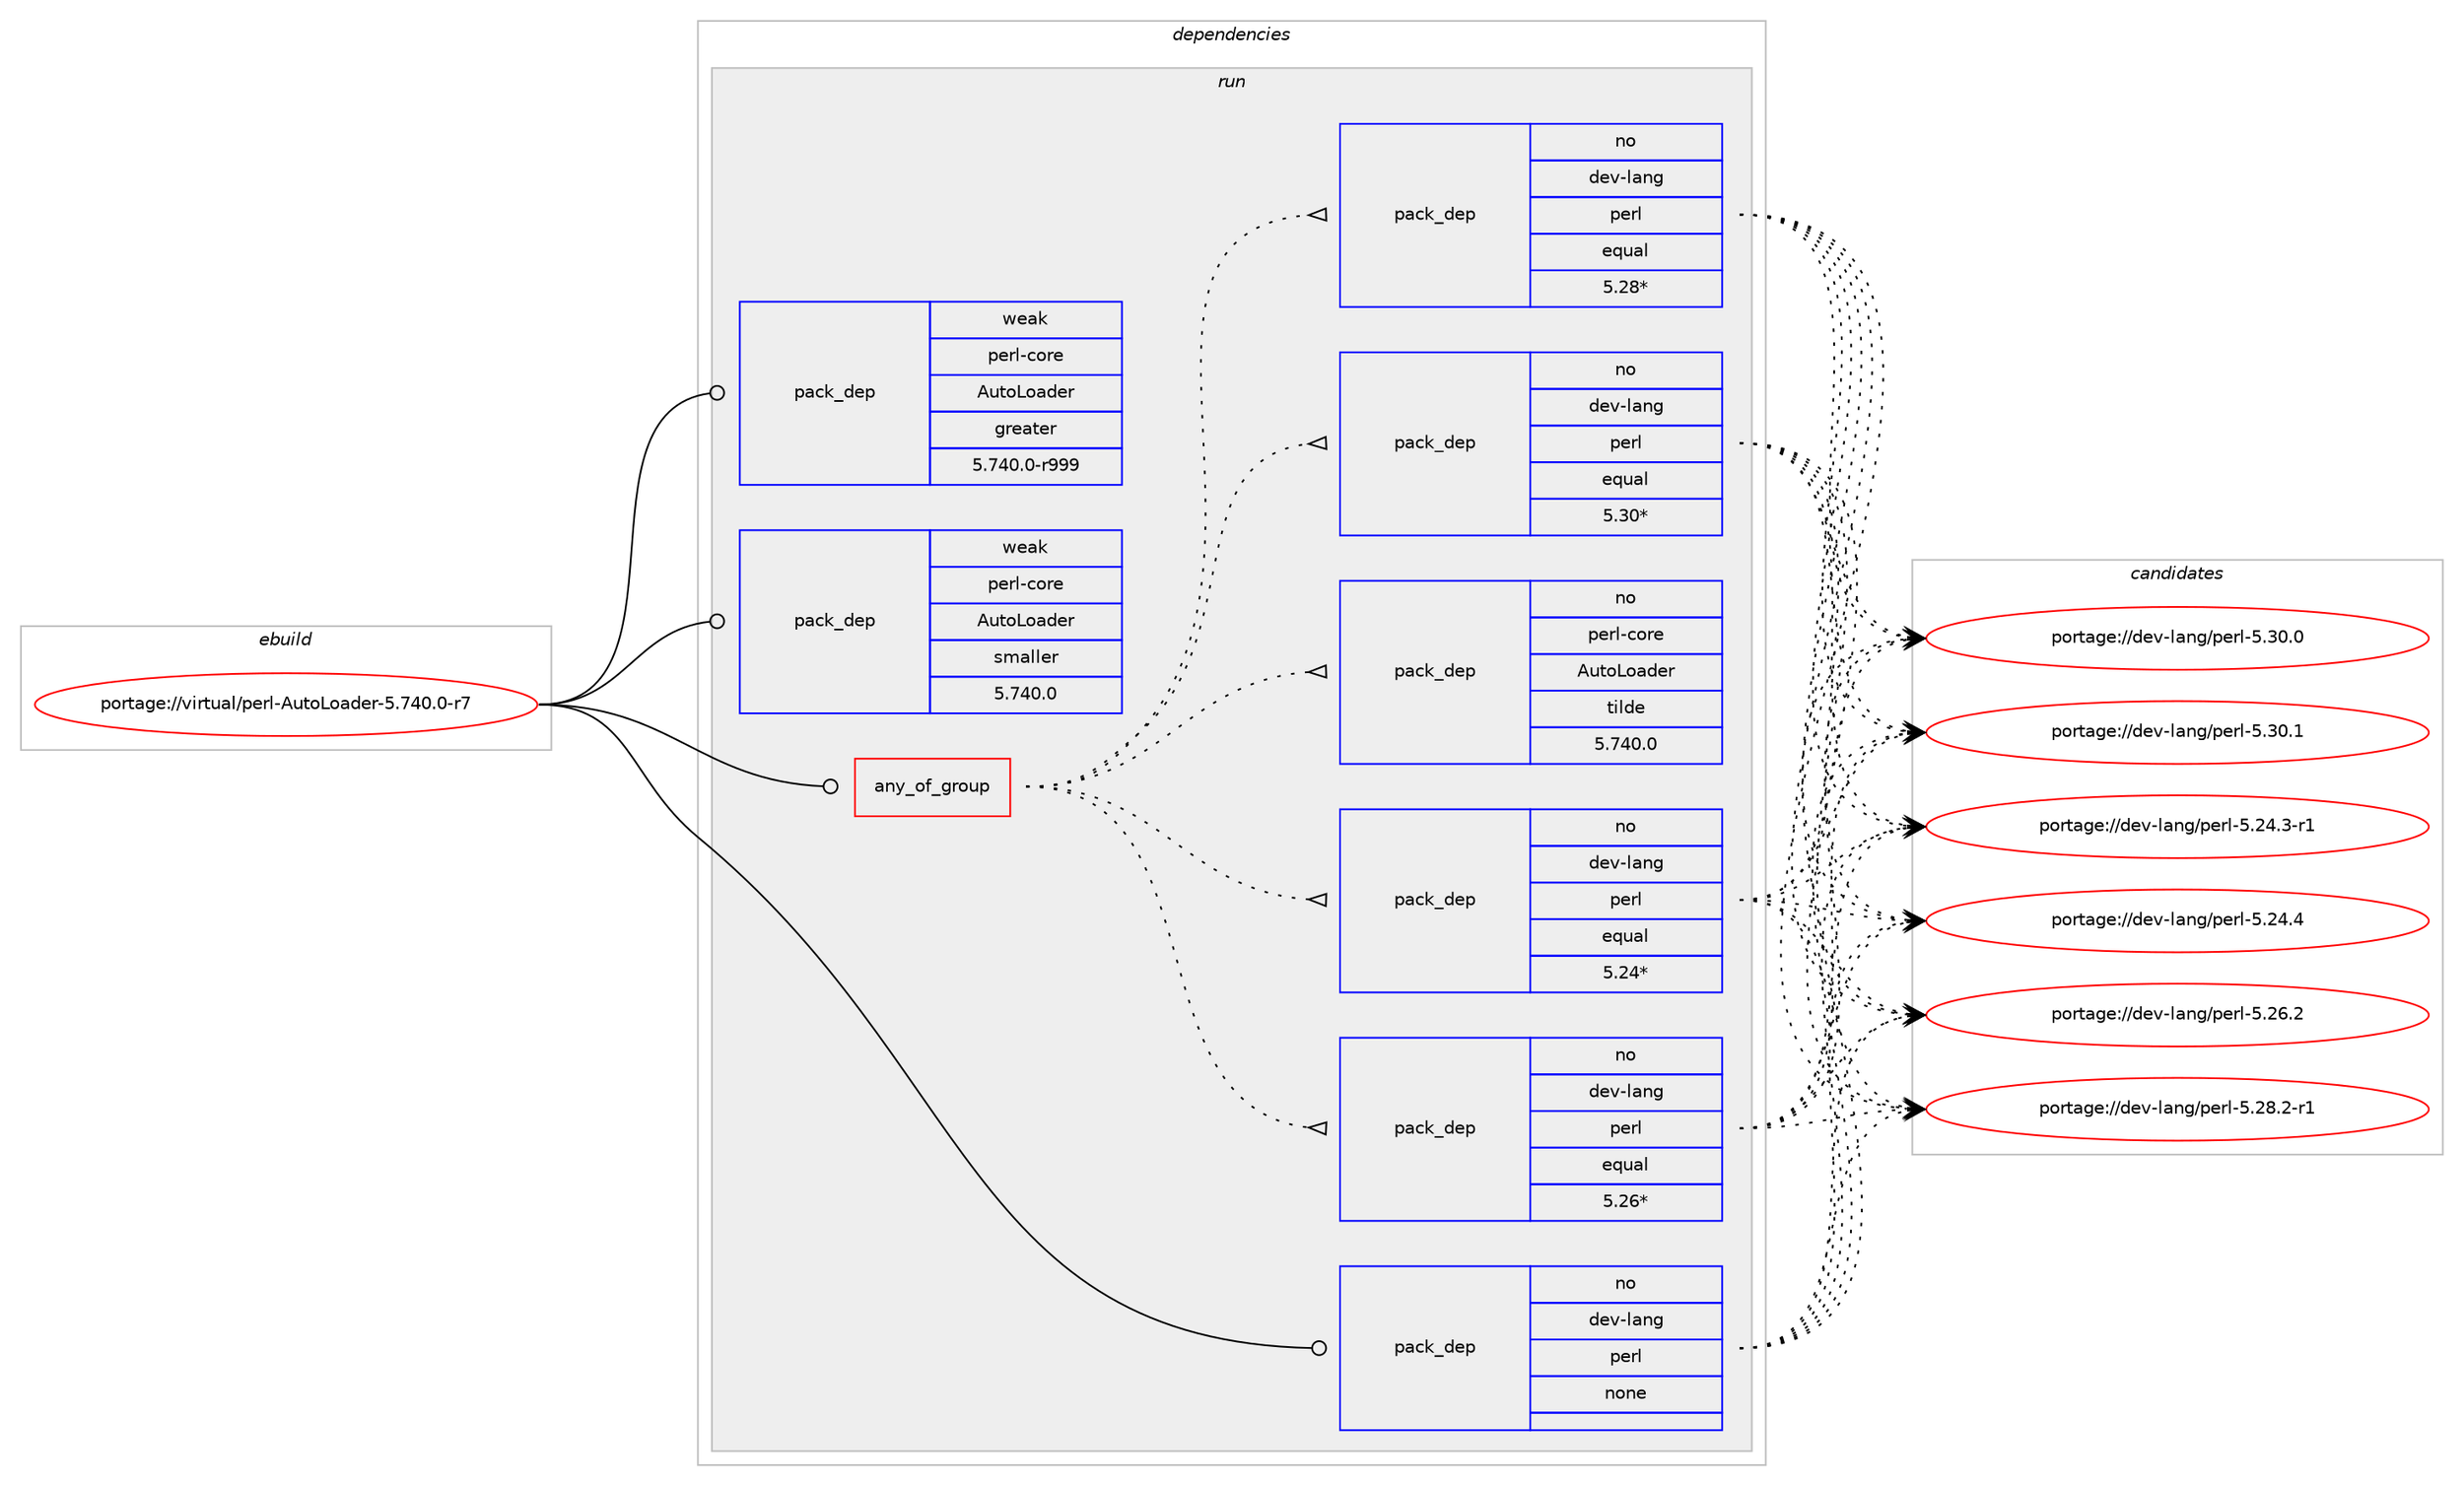 digraph prolog {

# *************
# Graph options
# *************

newrank=true;
concentrate=true;
compound=true;
graph [rankdir=LR,fontname=Helvetica,fontsize=10,ranksep=1.5];#, ranksep=2.5, nodesep=0.2];
edge  [arrowhead=vee];
node  [fontname=Helvetica,fontsize=10];

# **********
# The ebuild
# **********

subgraph cluster_leftcol {
color=gray;
rank=same;
label=<<i>ebuild</i>>;
id [label="portage://virtual/perl-AutoLoader-5.740.0-r7", color=red, width=4, href="../virtual/perl-AutoLoader-5.740.0-r7.svg"];
}

# ****************
# The dependencies
# ****************

subgraph cluster_midcol {
color=gray;
label=<<i>dependencies</i>>;
subgraph cluster_compile {
fillcolor="#eeeeee";
style=filled;
label=<<i>compile</i>>;
}
subgraph cluster_compileandrun {
fillcolor="#eeeeee";
style=filled;
label=<<i>compile and run</i>>;
}
subgraph cluster_run {
fillcolor="#eeeeee";
style=filled;
label=<<i>run</i>>;
subgraph any7181 {
dependency434286 [label=<<TABLE BORDER="0" CELLBORDER="1" CELLSPACING="0" CELLPADDING="4"><TR><TD CELLPADDING="10">any_of_group</TD></TR></TABLE>>, shape=none, color=red];subgraph pack321842 {
dependency434287 [label=<<TABLE BORDER="0" CELLBORDER="1" CELLSPACING="0" CELLPADDING="4" WIDTH="220"><TR><TD ROWSPAN="6" CELLPADDING="30">pack_dep</TD></TR><TR><TD WIDTH="110">no</TD></TR><TR><TD>dev-lang</TD></TR><TR><TD>perl</TD></TR><TR><TD>equal</TD></TR><TR><TD>5.30*</TD></TR></TABLE>>, shape=none, color=blue];
}
dependency434286:e -> dependency434287:w [weight=20,style="dotted",arrowhead="oinv"];
subgraph pack321843 {
dependency434288 [label=<<TABLE BORDER="0" CELLBORDER="1" CELLSPACING="0" CELLPADDING="4" WIDTH="220"><TR><TD ROWSPAN="6" CELLPADDING="30">pack_dep</TD></TR><TR><TD WIDTH="110">no</TD></TR><TR><TD>dev-lang</TD></TR><TR><TD>perl</TD></TR><TR><TD>equal</TD></TR><TR><TD>5.28*</TD></TR></TABLE>>, shape=none, color=blue];
}
dependency434286:e -> dependency434288:w [weight=20,style="dotted",arrowhead="oinv"];
subgraph pack321844 {
dependency434289 [label=<<TABLE BORDER="0" CELLBORDER="1" CELLSPACING="0" CELLPADDING="4" WIDTH="220"><TR><TD ROWSPAN="6" CELLPADDING="30">pack_dep</TD></TR><TR><TD WIDTH="110">no</TD></TR><TR><TD>dev-lang</TD></TR><TR><TD>perl</TD></TR><TR><TD>equal</TD></TR><TR><TD>5.26*</TD></TR></TABLE>>, shape=none, color=blue];
}
dependency434286:e -> dependency434289:w [weight=20,style="dotted",arrowhead="oinv"];
subgraph pack321845 {
dependency434290 [label=<<TABLE BORDER="0" CELLBORDER="1" CELLSPACING="0" CELLPADDING="4" WIDTH="220"><TR><TD ROWSPAN="6" CELLPADDING="30">pack_dep</TD></TR><TR><TD WIDTH="110">no</TD></TR><TR><TD>dev-lang</TD></TR><TR><TD>perl</TD></TR><TR><TD>equal</TD></TR><TR><TD>5.24*</TD></TR></TABLE>>, shape=none, color=blue];
}
dependency434286:e -> dependency434290:w [weight=20,style="dotted",arrowhead="oinv"];
subgraph pack321846 {
dependency434291 [label=<<TABLE BORDER="0" CELLBORDER="1" CELLSPACING="0" CELLPADDING="4" WIDTH="220"><TR><TD ROWSPAN="6" CELLPADDING="30">pack_dep</TD></TR><TR><TD WIDTH="110">no</TD></TR><TR><TD>perl-core</TD></TR><TR><TD>AutoLoader</TD></TR><TR><TD>tilde</TD></TR><TR><TD>5.740.0</TD></TR></TABLE>>, shape=none, color=blue];
}
dependency434286:e -> dependency434291:w [weight=20,style="dotted",arrowhead="oinv"];
}
id:e -> dependency434286:w [weight=20,style="solid",arrowhead="odot"];
subgraph pack321847 {
dependency434292 [label=<<TABLE BORDER="0" CELLBORDER="1" CELLSPACING="0" CELLPADDING="4" WIDTH="220"><TR><TD ROWSPAN="6" CELLPADDING="30">pack_dep</TD></TR><TR><TD WIDTH="110">no</TD></TR><TR><TD>dev-lang</TD></TR><TR><TD>perl</TD></TR><TR><TD>none</TD></TR><TR><TD></TD></TR></TABLE>>, shape=none, color=blue];
}
id:e -> dependency434292:w [weight=20,style="solid",arrowhead="odot"];
subgraph pack321848 {
dependency434293 [label=<<TABLE BORDER="0" CELLBORDER="1" CELLSPACING="0" CELLPADDING="4" WIDTH="220"><TR><TD ROWSPAN="6" CELLPADDING="30">pack_dep</TD></TR><TR><TD WIDTH="110">weak</TD></TR><TR><TD>perl-core</TD></TR><TR><TD>AutoLoader</TD></TR><TR><TD>greater</TD></TR><TR><TD>5.740.0-r999</TD></TR></TABLE>>, shape=none, color=blue];
}
id:e -> dependency434293:w [weight=20,style="solid",arrowhead="odot"];
subgraph pack321849 {
dependency434294 [label=<<TABLE BORDER="0" CELLBORDER="1" CELLSPACING="0" CELLPADDING="4" WIDTH="220"><TR><TD ROWSPAN="6" CELLPADDING="30">pack_dep</TD></TR><TR><TD WIDTH="110">weak</TD></TR><TR><TD>perl-core</TD></TR><TR><TD>AutoLoader</TD></TR><TR><TD>smaller</TD></TR><TR><TD>5.740.0</TD></TR></TABLE>>, shape=none, color=blue];
}
id:e -> dependency434294:w [weight=20,style="solid",arrowhead="odot"];
}
}

# **************
# The candidates
# **************

subgraph cluster_choices {
rank=same;
color=gray;
label=<<i>candidates</i>>;

subgraph choice321842 {
color=black;
nodesep=1;
choiceportage100101118451089711010347112101114108455346505246514511449 [label="portage://dev-lang/perl-5.24.3-r1", color=red, width=4,href="../dev-lang/perl-5.24.3-r1.svg"];
choiceportage10010111845108971101034711210111410845534650524652 [label="portage://dev-lang/perl-5.24.4", color=red, width=4,href="../dev-lang/perl-5.24.4.svg"];
choiceportage10010111845108971101034711210111410845534650544650 [label="portage://dev-lang/perl-5.26.2", color=red, width=4,href="../dev-lang/perl-5.26.2.svg"];
choiceportage100101118451089711010347112101114108455346505646504511449 [label="portage://dev-lang/perl-5.28.2-r1", color=red, width=4,href="../dev-lang/perl-5.28.2-r1.svg"];
choiceportage10010111845108971101034711210111410845534651484648 [label="portage://dev-lang/perl-5.30.0", color=red, width=4,href="../dev-lang/perl-5.30.0.svg"];
choiceportage10010111845108971101034711210111410845534651484649 [label="portage://dev-lang/perl-5.30.1", color=red, width=4,href="../dev-lang/perl-5.30.1.svg"];
dependency434287:e -> choiceportage100101118451089711010347112101114108455346505246514511449:w [style=dotted,weight="100"];
dependency434287:e -> choiceportage10010111845108971101034711210111410845534650524652:w [style=dotted,weight="100"];
dependency434287:e -> choiceportage10010111845108971101034711210111410845534650544650:w [style=dotted,weight="100"];
dependency434287:e -> choiceportage100101118451089711010347112101114108455346505646504511449:w [style=dotted,weight="100"];
dependency434287:e -> choiceportage10010111845108971101034711210111410845534651484648:w [style=dotted,weight="100"];
dependency434287:e -> choiceportage10010111845108971101034711210111410845534651484649:w [style=dotted,weight="100"];
}
subgraph choice321843 {
color=black;
nodesep=1;
choiceportage100101118451089711010347112101114108455346505246514511449 [label="portage://dev-lang/perl-5.24.3-r1", color=red, width=4,href="../dev-lang/perl-5.24.3-r1.svg"];
choiceportage10010111845108971101034711210111410845534650524652 [label="portage://dev-lang/perl-5.24.4", color=red, width=4,href="../dev-lang/perl-5.24.4.svg"];
choiceportage10010111845108971101034711210111410845534650544650 [label="portage://dev-lang/perl-5.26.2", color=red, width=4,href="../dev-lang/perl-5.26.2.svg"];
choiceportage100101118451089711010347112101114108455346505646504511449 [label="portage://dev-lang/perl-5.28.2-r1", color=red, width=4,href="../dev-lang/perl-5.28.2-r1.svg"];
choiceportage10010111845108971101034711210111410845534651484648 [label="portage://dev-lang/perl-5.30.0", color=red, width=4,href="../dev-lang/perl-5.30.0.svg"];
choiceportage10010111845108971101034711210111410845534651484649 [label="portage://dev-lang/perl-5.30.1", color=red, width=4,href="../dev-lang/perl-5.30.1.svg"];
dependency434288:e -> choiceportage100101118451089711010347112101114108455346505246514511449:w [style=dotted,weight="100"];
dependency434288:e -> choiceportage10010111845108971101034711210111410845534650524652:w [style=dotted,weight="100"];
dependency434288:e -> choiceportage10010111845108971101034711210111410845534650544650:w [style=dotted,weight="100"];
dependency434288:e -> choiceportage100101118451089711010347112101114108455346505646504511449:w [style=dotted,weight="100"];
dependency434288:e -> choiceportage10010111845108971101034711210111410845534651484648:w [style=dotted,weight="100"];
dependency434288:e -> choiceportage10010111845108971101034711210111410845534651484649:w [style=dotted,weight="100"];
}
subgraph choice321844 {
color=black;
nodesep=1;
choiceportage100101118451089711010347112101114108455346505246514511449 [label="portage://dev-lang/perl-5.24.3-r1", color=red, width=4,href="../dev-lang/perl-5.24.3-r1.svg"];
choiceportage10010111845108971101034711210111410845534650524652 [label="portage://dev-lang/perl-5.24.4", color=red, width=4,href="../dev-lang/perl-5.24.4.svg"];
choiceportage10010111845108971101034711210111410845534650544650 [label="portage://dev-lang/perl-5.26.2", color=red, width=4,href="../dev-lang/perl-5.26.2.svg"];
choiceportage100101118451089711010347112101114108455346505646504511449 [label="portage://dev-lang/perl-5.28.2-r1", color=red, width=4,href="../dev-lang/perl-5.28.2-r1.svg"];
choiceportage10010111845108971101034711210111410845534651484648 [label="portage://dev-lang/perl-5.30.0", color=red, width=4,href="../dev-lang/perl-5.30.0.svg"];
choiceportage10010111845108971101034711210111410845534651484649 [label="portage://dev-lang/perl-5.30.1", color=red, width=4,href="../dev-lang/perl-5.30.1.svg"];
dependency434289:e -> choiceportage100101118451089711010347112101114108455346505246514511449:w [style=dotted,weight="100"];
dependency434289:e -> choiceportage10010111845108971101034711210111410845534650524652:w [style=dotted,weight="100"];
dependency434289:e -> choiceportage10010111845108971101034711210111410845534650544650:w [style=dotted,weight="100"];
dependency434289:e -> choiceportage100101118451089711010347112101114108455346505646504511449:w [style=dotted,weight="100"];
dependency434289:e -> choiceportage10010111845108971101034711210111410845534651484648:w [style=dotted,weight="100"];
dependency434289:e -> choiceportage10010111845108971101034711210111410845534651484649:w [style=dotted,weight="100"];
}
subgraph choice321845 {
color=black;
nodesep=1;
choiceportage100101118451089711010347112101114108455346505246514511449 [label="portage://dev-lang/perl-5.24.3-r1", color=red, width=4,href="../dev-lang/perl-5.24.3-r1.svg"];
choiceportage10010111845108971101034711210111410845534650524652 [label="portage://dev-lang/perl-5.24.4", color=red, width=4,href="../dev-lang/perl-5.24.4.svg"];
choiceportage10010111845108971101034711210111410845534650544650 [label="portage://dev-lang/perl-5.26.2", color=red, width=4,href="../dev-lang/perl-5.26.2.svg"];
choiceportage100101118451089711010347112101114108455346505646504511449 [label="portage://dev-lang/perl-5.28.2-r1", color=red, width=4,href="../dev-lang/perl-5.28.2-r1.svg"];
choiceportage10010111845108971101034711210111410845534651484648 [label="portage://dev-lang/perl-5.30.0", color=red, width=4,href="../dev-lang/perl-5.30.0.svg"];
choiceportage10010111845108971101034711210111410845534651484649 [label="portage://dev-lang/perl-5.30.1", color=red, width=4,href="../dev-lang/perl-5.30.1.svg"];
dependency434290:e -> choiceportage100101118451089711010347112101114108455346505246514511449:w [style=dotted,weight="100"];
dependency434290:e -> choiceportage10010111845108971101034711210111410845534650524652:w [style=dotted,weight="100"];
dependency434290:e -> choiceportage10010111845108971101034711210111410845534650544650:w [style=dotted,weight="100"];
dependency434290:e -> choiceportage100101118451089711010347112101114108455346505646504511449:w [style=dotted,weight="100"];
dependency434290:e -> choiceportage10010111845108971101034711210111410845534651484648:w [style=dotted,weight="100"];
dependency434290:e -> choiceportage10010111845108971101034711210111410845534651484649:w [style=dotted,weight="100"];
}
subgraph choice321846 {
color=black;
nodesep=1;
}
subgraph choice321847 {
color=black;
nodesep=1;
choiceportage100101118451089711010347112101114108455346505246514511449 [label="portage://dev-lang/perl-5.24.3-r1", color=red, width=4,href="../dev-lang/perl-5.24.3-r1.svg"];
choiceportage10010111845108971101034711210111410845534650524652 [label="portage://dev-lang/perl-5.24.4", color=red, width=4,href="../dev-lang/perl-5.24.4.svg"];
choiceportage10010111845108971101034711210111410845534650544650 [label="portage://dev-lang/perl-5.26.2", color=red, width=4,href="../dev-lang/perl-5.26.2.svg"];
choiceportage100101118451089711010347112101114108455346505646504511449 [label="portage://dev-lang/perl-5.28.2-r1", color=red, width=4,href="../dev-lang/perl-5.28.2-r1.svg"];
choiceportage10010111845108971101034711210111410845534651484648 [label="portage://dev-lang/perl-5.30.0", color=red, width=4,href="../dev-lang/perl-5.30.0.svg"];
choiceportage10010111845108971101034711210111410845534651484649 [label="portage://dev-lang/perl-5.30.1", color=red, width=4,href="../dev-lang/perl-5.30.1.svg"];
dependency434292:e -> choiceportage100101118451089711010347112101114108455346505246514511449:w [style=dotted,weight="100"];
dependency434292:e -> choiceportage10010111845108971101034711210111410845534650524652:w [style=dotted,weight="100"];
dependency434292:e -> choiceportage10010111845108971101034711210111410845534650544650:w [style=dotted,weight="100"];
dependency434292:e -> choiceportage100101118451089711010347112101114108455346505646504511449:w [style=dotted,weight="100"];
dependency434292:e -> choiceportage10010111845108971101034711210111410845534651484648:w [style=dotted,weight="100"];
dependency434292:e -> choiceportage10010111845108971101034711210111410845534651484649:w [style=dotted,weight="100"];
}
subgraph choice321848 {
color=black;
nodesep=1;
}
subgraph choice321849 {
color=black;
nodesep=1;
}
}

}
